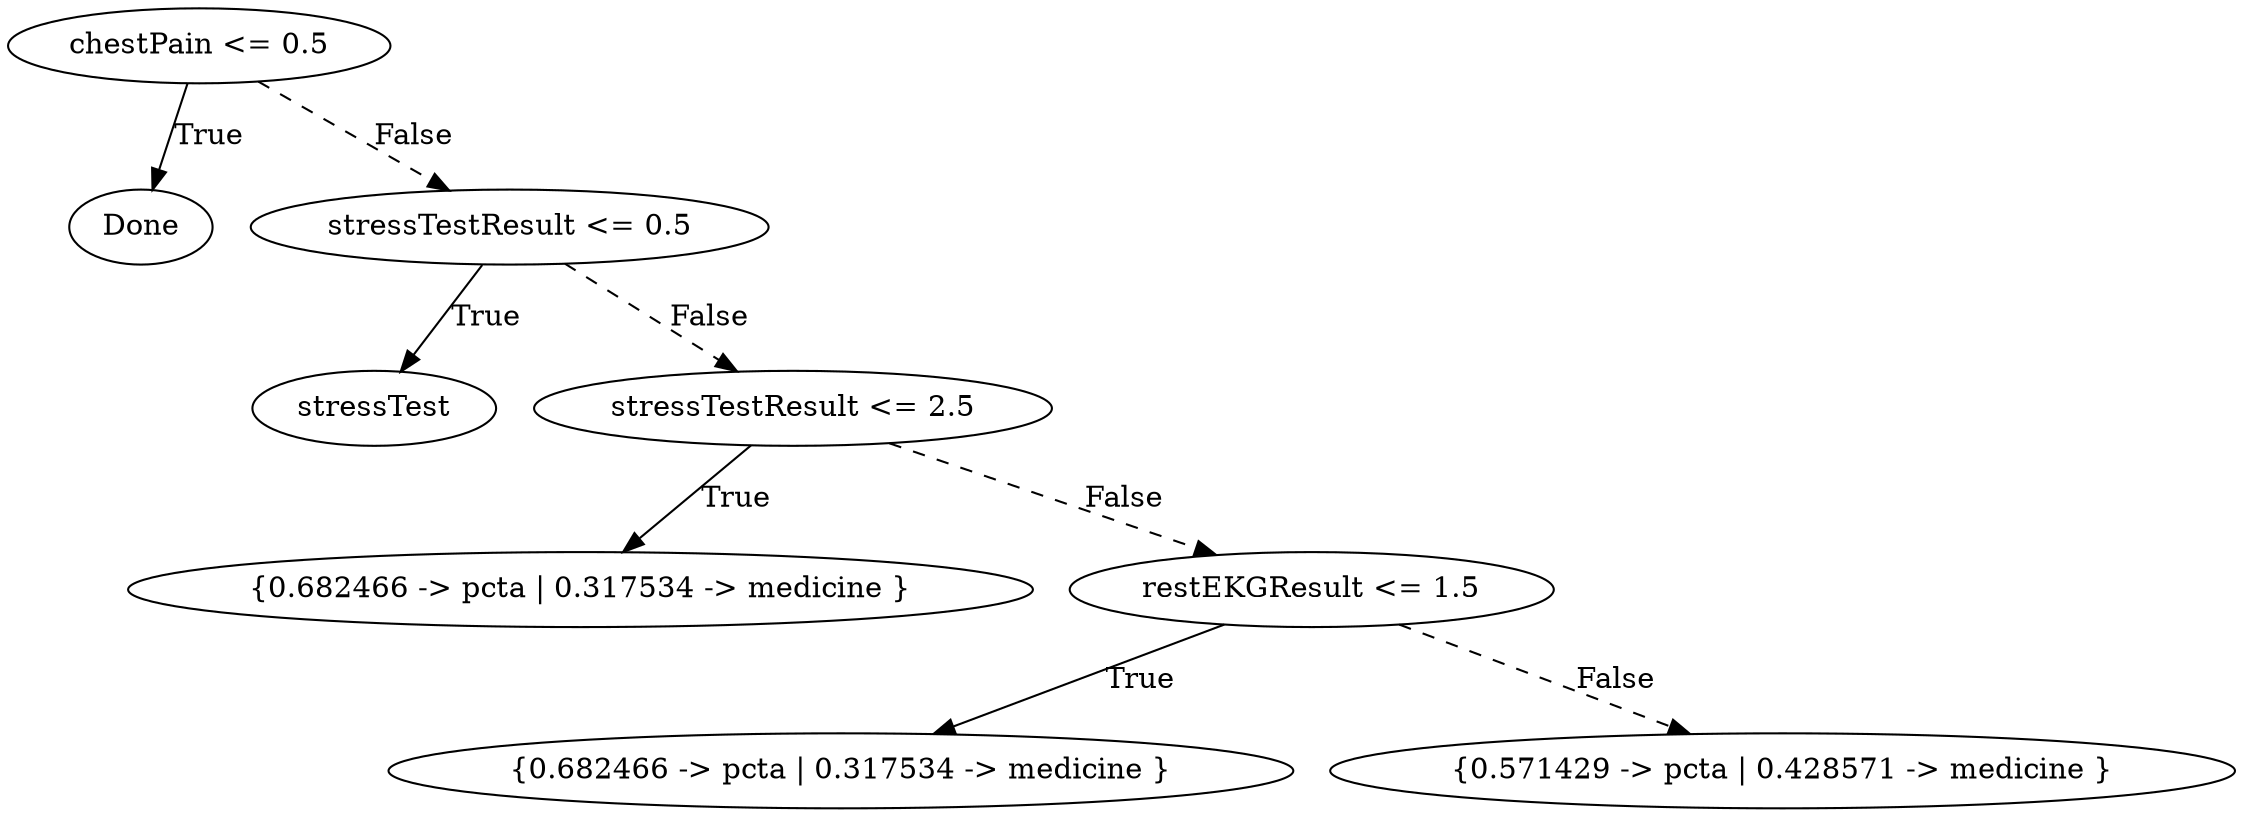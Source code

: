 digraph {
0 [label="chestPain <= 0.5"];
1 [label="Done"];
0 -> 1 [label="True"];
2 [label="stressTestResult <= 0.5"];
3 [label="stressTest"];
2 -> 3 [label="True"];
4 [label="stressTestResult <= 2.5"];
5 [label="{0.682466 -> pcta | 0.317534 -> medicine }"];
4 -> 5 [label="True"];
6 [label="restEKGResult <= 1.5"];
7 [label="{0.682466 -> pcta | 0.317534 -> medicine }"];
6 -> 7 [label="True"];
8 [label="{0.571429 -> pcta | 0.428571 -> medicine }"];
6 -> 8 [style="dashed", label="False"];
4 -> 6 [style="dashed", label="False"];
2 -> 4 [style="dashed", label="False"];
0 -> 2 [style="dashed", label="False"];

}